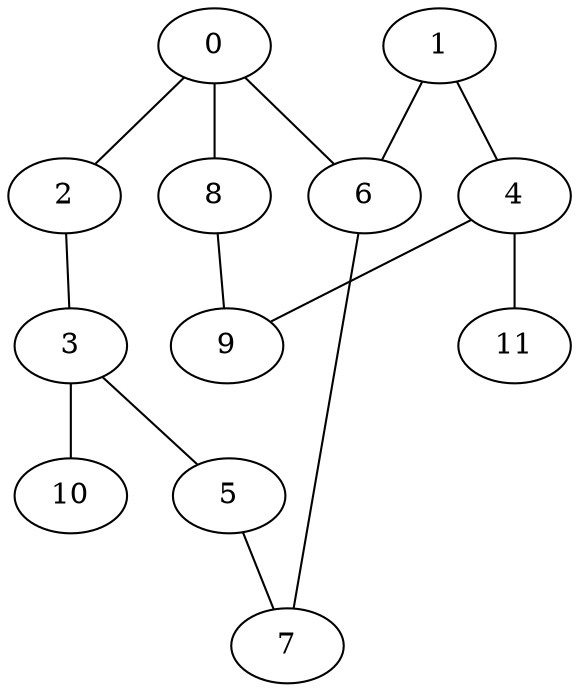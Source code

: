 graph "sampletest150-mod3_image12.bmp" {
	0	 [type=intersection,
		x=411,
		y=116];
	2	 [type=corner,
		x=417,
		y=256];
	0 -- 2	 [angle0="1.53",
		frequency=1,
		type0=line];
	6	 [type=intersection,
		x=120,
		y=394];
	0 -- 6	 [angle0="-.76",
		frequency=1,
		type0=line];
	8	 [type=corner,
		x=385,
		y=113];
	0 -- 8	 [angle0=".11",
		frequency=1,
		type0=line];
	1	 [type=corner,
		x=96,
		y=370];
	4	 [type=intersection,
		x=101,
		y=274];
	1 -- 4	 [angle0="-1.52",
		frequency=1,
		type0=line];
	1 -- 6	 [angle0=".79",
		frequency=1,
		type0=line];
	3	 [type=intersection,
		x=426,
		y=275];
	2 -- 3	 [angle0="1.13",
		frequency=1,
		type0=line];
	5	 [type=corner,
		x=399,
		y=417];
	3 -- 5	 [angle0="-1.38",
		frequency=1,
		type0=line];
	10	 [type=endpoint,
		x=543,
		y=271];
	3 -- 10	 [angle0="-.03",
		frequency=1,
		type0=line];
	9	 [type=corner,
		x=105,
		y=116];
	4 -- 9	 [angle0="-1.55",
		frequency=1,
		type0=line];
	11	 [type=endpoint,
		x="-33",
		y=268];
	4 -- 11	 [angle0=".04",
		frequency=1,
		type0=line];
	7	 [type=corner,
		x=129,
		y=405];
	5 -- 7	 [angle0=".04",
		frequency=1,
		type0=line];
	6 -- 7	 [angle0=".89",
		frequency=1,
		type0=line];
	8 -- 9	 [angle0="-.01",
		frequency=1,
		type0=line];
}
